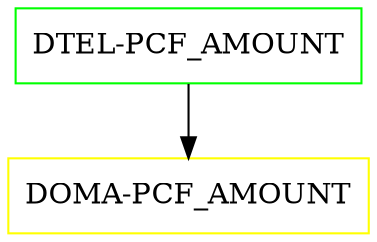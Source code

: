 digraph G {
  "DTEL-PCF_AMOUNT" [shape=box,color=green];
  "DOMA-PCF_AMOUNT" [shape=box,color=yellow,URL="./DOMA_PCF_AMOUNT.html"];
  "DTEL-PCF_AMOUNT" -> "DOMA-PCF_AMOUNT";
}
